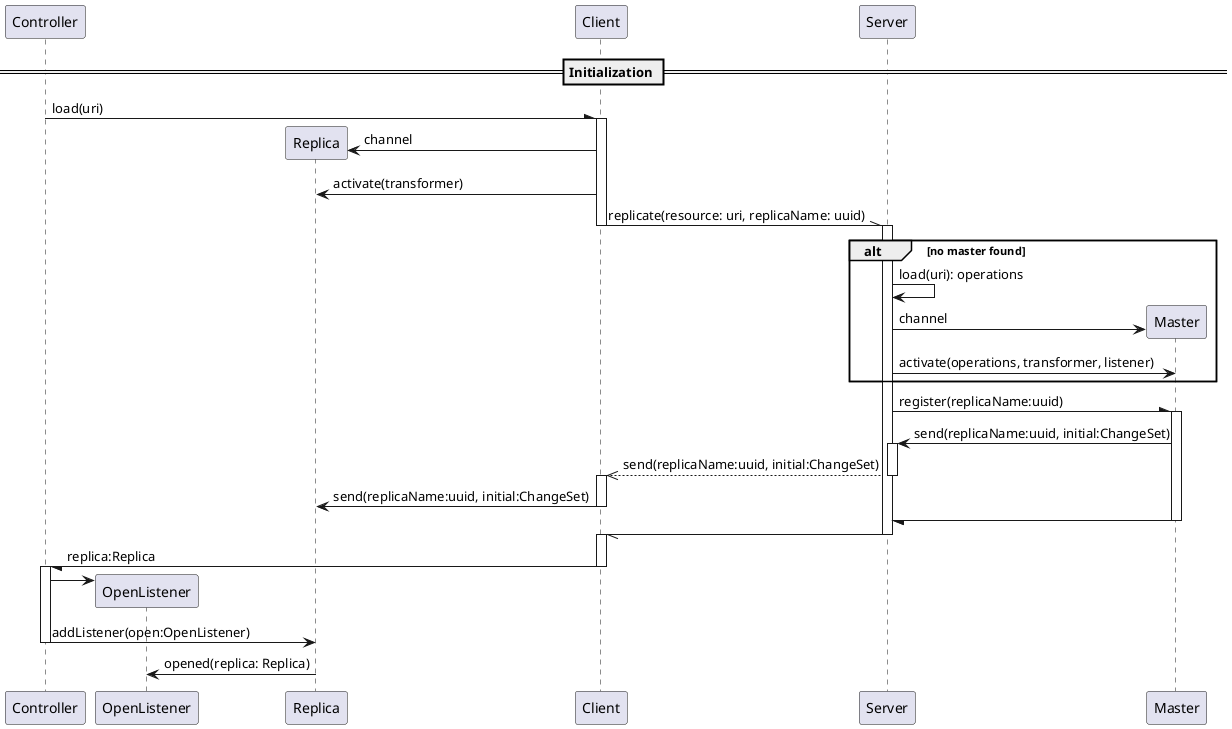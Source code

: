 @startuml
participant Controller
participant OpenListener
participant Replica
participant Client
participant Server
participant Master

== Initialization ==

Controller -\ Client: load(uri)
activate Client

Create Replica
Replica <- Client: channel
Replica <- Client: activate(transformer)

Client -\\ Server: replicate(resource: uri, replicaName: uuid)
deactivate Client
activate Server


alt no master found
    Server -> Server: load(uri): operations
    create Master
    Server -> Master: channel
    Server -> Master: activate(operations, transformer, listener)
end

Server -\ Master: register(replicaName:uuid)
activate Master

Server <- Master: send(replicaName:uuid, initial:ChangeSet)
activate Server
Client <<-- Server: send(replicaName:uuid, initial:ChangeSet)
deactivate Server
activate Client

Replica <- Client: send(replicaName:uuid, initial:ChangeSet)
deactivate Client

Server \- Master
deactivate Master

Client \\- Server
deactivate Server
activate Client

Controller \- Client: replica:Replica
deactivate Client
activate Controller

Create OpenListener
Controller -> OpenListener

Controller -> Replica: addListener(open:OpenListener)
deactivate Controller

OpenListener <- Replica: opened(replica: Replica)


@enduml